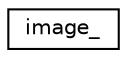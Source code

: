 digraph "Graphical Class Hierarchy"
{
  edge [fontname="Helvetica",fontsize="10",labelfontname="Helvetica",labelfontsize="10"];
  node [fontname="Helvetica",fontsize="10",shape=record];
  rankdir="LR";
  Node1 [label="image_",height=0.2,width=0.4,color="black", fillcolor="white", style="filled",URL="$structimage__.html"];
}
